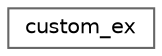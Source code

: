 digraph "类继承关系图"
{
 // LATEX_PDF_SIZE
  bgcolor="transparent";
  edge [fontname=Helvetica,fontsize=10,labelfontname=Helvetica,labelfontsize=10];
  node [fontname=Helvetica,fontsize=10,shape=box,height=0.2,width=0.4];
  rankdir="LR";
  Node0 [id="Node000000",label="custom_ex",height=0.2,width=0.4,color="grey40", fillcolor="white", style="filled",URL="$structcustom__ex.html",tooltip=" "];
}
